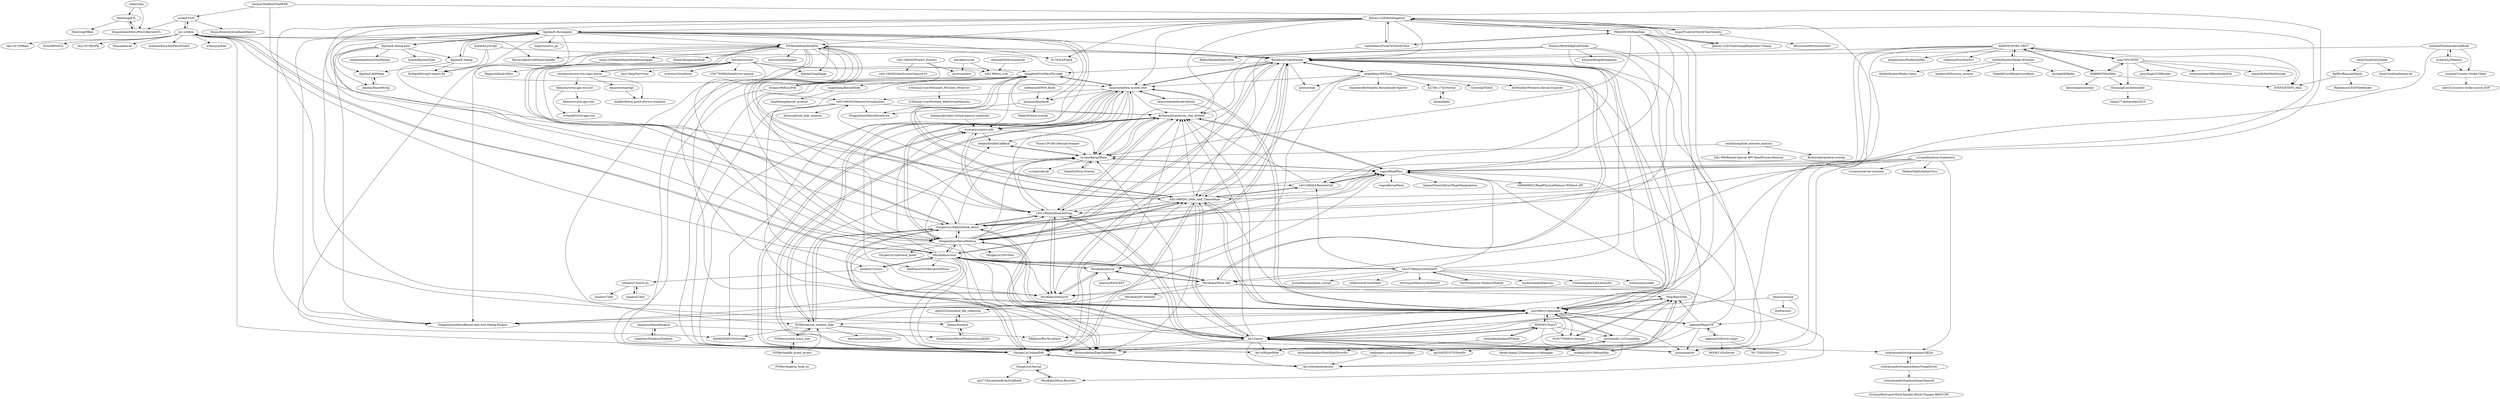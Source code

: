 digraph G {
"sidaxx/dxx" -> "MeeSong/KTL"
"sidaxx/dxx" -> "DragonQuestHero/Win32KernelSTL"
"MiroKaku/Nt-Modules" -> "gmh5225/ntoskrnl_file_collection"
"marakew/syser" -> "ilovecsad/Ark"
"marakew/syser" -> "IcEy-999/xx_tvm"
"chinatiny/InlineHookLib" -> "chinatiny/WindowsPlatform"
"chinatiny/InlineHookLib" -> "DragonQuestHero/WindowsSyscallsEx"
"Jemmy1228/HookSigntool" -> "PIKACHUIM/FakeSign"
"Jemmy1228/HookSigntool" -> "Jemmy1228/TimeStampResponder-CSharp"
"Jemmy1228/HookSigntool" -> "wanttobeno/FuckCertVerifyTime"
"Jemmy1228/HookSigntool" -> "hzqst/FuckCertVerifyTimeValidity"
"Jemmy1228/HookSigntool" -> "BeneficialCode/WinArk"
"Jemmy1228/HookSigntool" -> "DragonQuestHero/Kernel-Anit-Anit-Debug-Plugins" ["e"=1]
"Jemmy1228/HookSigntool" -> "jonomango/hv" ["e"=1]
"Jemmy1228/HookSigntool" -> "FiYHer/InfinityHookPro"
"Jemmy1228/HookSigntool" -> "lainswork/dwm-screen-shot"
"Jemmy1228/HookSigntool" -> "Oxygen1a1/InfinityHook_latest"
"Jemmy1228/HookSigntool" -> "fjqisba/E-Decompiler"
"Jemmy1228/HookSigntool" -> "Air14/HyperHide" ["e"=1]
"Jemmy1228/HookSigntool" -> "9176324/Shark" ["e"=1]
"Jemmy1228/HookSigntool" -> "Rythorndoran/enum_real_dirbase"
"Jemmy1228/HookSigntool" -> "DragonQuestHero/Medusa"
"wanttobeno/FuckCertVerifyTime" -> "PIKACHUIM/FakeSign"
"wanttobeno/FuckCertVerifyTime" -> "Jemmy1228/HookSigntool"
"wanttobeno/FuckCertVerifyTime" -> "Rafiot/HackedTeamCerts"
"SergiusTheBest/FindWDK" -> "avakar/vcrtl"
"SergiusTheBest/FindWDK" -> "MiroKaku/Musa.Veil"
"SergiusTheBest/FindWDK" -> "Jhinxs/ntoskrnl"
"fjqisba/E-debug-plus" -> "fjqisba/CodeMake"
"fjqisba/E-debug-plus" -> "fjqisba/E-Decompiler"
"fjqisba/E-debug-plus" -> "fjqisba/ShareMySig"
"fjqisba/E-debug-plus" -> "fjqisba/E-Debug"
"fjqisba/E-debug-plus" -> "sicaril/BaymaxTools" ["e"=1]
"fjqisba/E-debug-plus" -> "DragonQuestHero/Kernel-Anit-Anit-Debug-Plugins" ["e"=1]
"fjqisba/E-debug-plus" -> "stonedreamforest/NaiHeQiao" ["e"=1]
"fjqisba/CodeMake" -> "fjqisba/ShareMySig"
"fjqisba/ShareMySig" -> "fjqisba/CodeMake"
"Jemmy1228/TimeStampResponder-CSharp" -> "Jemmy1228/HookSigntool"
"hzqst/FuckCertVerifyTimeValidity" -> "Jemmy1228/HookSigntool"
"hzqst/FuckCertVerifyTimeValidity" -> "Microwave89/rtsectiontest"
"RafWu/RansomWatch" -> "ETEFS/ETEFS_Mini"
"RafWu/RansomWatch" -> "Randomize163/FSDefender"
"chinatiny/WindowsPlatform" -> "chinatiny/InlineHookLib"
"DragonQuestHero/Win32KernelSTL" -> "MeeSong/KTL"
"MiroKaku/ucxxrt" -> "BeneficialCode/WinArk"
"MiroKaku/ucxxrt" -> "MiroKaku/DetoursX"
"MiroKaku/ucxxrt" -> "MiroKaku/Musa.Veil"
"MiroKaku/ucxxrt" -> "ntoskrnl7/crtsys"
"MiroKaku/ucxxrt" -> "DragonQuestHero/Medusa"
"MiroKaku/ucxxrt" -> "BadPlayer555/KernelGDIDraw" ["e"=1]
"MiroKaku/ucxxrt" -> "bb107/MemoryModulePP"
"MiroKaku/ucxxrt" -> "Air14/airhv"
"MiroKaku/ucxxrt" -> "zxd1994/vt-debuuger"
"MiroKaku/ucxxrt" -> "jonomango/hv" ["e"=1]
"MiroKaku/ucxxrt" -> "jxy-s/stlkrn"
"MiroKaku/ucxxrt" -> "MiroKaku/libwsk"
"MiroKaku/ucxxrt" -> "zouxianyu/query-pdb"
"MiroKaku/ucxxrt" -> "Oxygen1a1/oxgenPdb"
"MiroKaku/ucxxrt" -> "DragonQuestHero/Kernel-Anit-Anit-Debug-Plugins" ["e"=1]
"bb107/MemoryModulePP" -> "MiroKaku/ucxxrt"
"bb107/MemoryModulePP" -> "strivexjun/MemoryModulePP" ["e"=1]
"bb107/MemoryModulePP" -> "YuriSizuku/win-MemoryModule"
"bb107/MemoryModulePP" -> "FiYHer/InfinityHookPro"
"bb107/MemoryModulePP" -> "BeneficialCode/WinArk"
"bb107/MemoryModulePP" -> "hasherezade/libpeconv" ["e"=1]
"bb107/MemoryModulePP" -> "Cracked5pider/LdrLibraryEx" ["e"=1]
"bb107/MemoryModulePP" -> "MiroKaku/Musa.Veil"
"bb107/MemoryModulePP" -> "rogxo/ReadPhys"
"bb107/MemoryModulePP" -> "1401199262/RemoteCall"
"bb107/MemoryModulePP" -> "tishion/mmLoader" ["e"=1]
"bb107/MemoryModulePP" -> "JustasMasiulis/inline_syscall" ["e"=1]
"bb107/MemoryModulePP" -> "rwfpl/rewolf-wow64ext" ["e"=1]
"avakar/vcrtl" -> "jxy-s/stlkrn"
"avakar/vcrtl" -> "0xcpu/ExecutiveCallbackObjects" ["e"=1]
"avakar/vcrtl" -> "DragonQuestHero/Win32KernelSTL"
"ShuxiangCao/Antinvader" -> "shines77/Antinvader2015"
"ntoskrnl7/ext" -> "ntoskrnl7/win32-ex"
"fjqisba/E-Decompiler" -> "fjqisba/E-debug-plus"
"fjqisba/E-Decompiler" -> "KuNgia09/vmp3-import-fix" ["e"=1]
"fjqisba/E-Decompiler" -> "fjqisba/E-Debug"
"fjqisba/E-Decompiler" -> "fjqisba/VmpHelper" ["e"=1]
"fjqisba/E-Decompiler" -> "lainswork/dwm-screen-shot"
"fjqisba/E-Decompiler" -> "DragonQuestHero/Kernel-Anit-Anit-Debug-Plugins" ["e"=1]
"fjqisba/E-Decompiler" -> "hzqst/unicorn_pe" ["e"=1]
"fjqisba/E-Decompiler" -> "FiYHer/InfinityHookPro"
"fjqisba/E-Decompiler" -> "zxd1994/vt-debuuger"
"fjqisba/E-Decompiler" -> "armasm/dwmhook"
"fjqisba/E-Decompiler" -> "BeneficialCode/WinArk"
"fjqisba/E-Decompiler" -> "Air14/HyperHide" ["e"=1]
"fjqisba/E-Decompiler" -> "zouxianyu/query-pdb"
"fjqisba/E-Decompiler" -> "DragonQuestHero/Medusa"
"fjqisba/E-Decompiler" -> "FiYHer/kernel_window_hide"
"Air14/airhv" -> "jonomango/hv" ["e"=1]
"Air14/airhv" -> "zxd1994/vt-debuuger"
"Air14/airhv" -> "qq1045551070/ShotHv"
"Air14/airhv" -> "IcEy-999/Drv_Hide_And_Camouflage"
"Air14/airhv" -> "1401199262/Hook-KdTrap"
"Air14/airhv" -> "Air14/SymbolicAccess"
"Air14/airhv" -> "Rythorndoran/enum_real_dirbase"
"Air14/airhv" -> "Air14/HyperHide" ["e"=1]
"Air14/airhv" -> "cutecatsandvirtualmachines/SKLib"
"Air14/airhv" -> "Rythorndoran/PageTableHook"
"Air14/airhv" -> "WWFWT/TinyVT"
"Air14/airhv" -> "Oxygen1a1/oxgenPdb"
"Air14/airhv" -> "xyddnljydd/vt-ReloadDbg"
"Air14/airhv" -> "cs1ime/KernelDwm"
"Air14/airhv" -> "Oxygen1a1/InfinityHook_latest"
"MiroKaku/DetoursX" -> "MiroKaku/libwsk"
"MiroKaku/DetoursX" -> "1401199262/Hook-KdTrap"
"jxy-s/stlkrn" -> "avakar/vcrtl"
"jxy-s/stlkrn" -> "MiroKaku/ucxxrt"
"jxy-s/stlkrn" -> "ntoskrnl7/crtsys"
"jxy-s/stlkrn" -> "can1357/NtRays" ["e"=1]
"jxy-s/stlkrn" -> "1401199262/RemoteCall"
"jxy-s/stlkrn" -> "Oxygen1a1/oxgenPdb"
"jxy-s/stlkrn" -> "DymOK93/KTL"
"jxy-s/stlkrn" -> "FiYHer/InfinityHookPro"
"jxy-s/stlkrn" -> "Barracudach/CallStack-Spoofer" ["e"=1]
"jxy-s/stlkrn" -> "can1357/ByePg" ["e"=1]
"jxy-s/stlkrn" -> "donnaskiez/ac" ["e"=1]
"jxy-s/stlkrn" -> "armasm/EasyAntiPatchGuard" ["e"=1]
"jxy-s/stlkrn" -> "wbenny/pdbex" ["e"=1]
"dmarov/chamd" -> "btbd/access" ["e"=1]
"dmarov/chamd" -> "oakboat/HyperCE"
"dmarov/chamd" -> "zxd1994/vt-debuuger"
"BeneficialCode/WinArk" -> "DragonQuestHero/Medusa"
"BeneficialCode/WinArk" -> "MiroKaku/ucxxrt"
"BeneficialCode/WinArk" -> "IcEy-999/Drv_Hide_And_Camouflage"
"BeneficialCode/WinArk" -> "lainswork/dwm-screen-shot"
"BeneficialCode/WinArk" -> "Oxygen1a1/oxgenPdb"
"BeneficialCode/WinArk" -> "DragonQuestHero/Kernel-Anit-Anit-Debug-Plugins" ["e"=1]
"BeneficialCode/WinArk" -> "1401199262/Hook-KdTrap"
"BeneficialCode/WinArk" -> "zxd1994/vt-debuuger"
"BeneficialCode/WinArk" -> "jonomango/hv" ["e"=1]
"BeneficialCode/WinArk" -> "Rythorndoran/enum_real_dirbase"
"BeneficialCode/WinArk" -> "FiYHer/InfinityHookPro"
"BeneficialCode/WinArk" -> "MiroKaku/Musa.Veil"
"BeneficialCode/WinArk" -> "AngleHony/WKTools"
"BeneficialCode/WinArk" -> "antiwar3/py" ["e"=1]
"BeneficialCode/WinArk" -> "liangfei44/VmWareThrough"
"xiao70/X70FSD" -> "HARM4Y/FOKS-TROT"
"xiao70/X70FSD" -> "ShuxiangCao/Antinvader"
"xiao70/X70FSD" -> "HARM4Y/Minifilter"
"xiao70/X70FSD" -> "pwnslinger/USBlocker"
"xiao70/X70FSD" -> "wrenchonline/SfilterdoubleFcb"
"xiao70/X70FSD" -> "ETEFS/ETEFS_Mini"
"xiao70/X70FSD" -> "comor86/MyMiniEncrypt"
"WWFWT/TinyVT" -> "3526779568/vt-debuger"
"WWFWT/TinyVT" -> "zxd1994/vt-debuuger"
"WWFWT/TinyVT" -> "zhuhuibeishadiao/PFHook"
"WWFWT/TinyVT" -> "Air14/airhv"
"WWFWT/TinyVT" -> "xyddnljydd/vt-ReloadDbg"
"WWFWT/TinyVT" -> "zxcvbnmkl112/UnrealDbg"
"huoji120/MakeInfinityHookGreatAgain" -> "fIappy/infhook19041" ["e"=1]
"armasm/dwmhook" -> "HadesW/dwm-overlay"
"armasm/dwmhook" -> "DragonQuestHero/DwmDraw"
"ntoskrnl7/win32-ex" -> "ntoskrnl7/ext"
"ntoskrnl7/win32-ex" -> "ntoskrnl7/ldk"
"fjqisba/E-Debug" -> "fjqisba/E-Decompiler"
"fjqisba/E-Debug" -> "fjqisba/CodeMake"
"fjqisba/E-Debug" -> "KuNgia09/vmp3-import-fix" ["e"=1]
"HARM4Y/Minifilter" -> "HARM4Y/FOKS-TROT"
"HARM4Y/Minifilter" -> "ETEFS/ETEFS_Mini"
"HARM4Y/Minifilter" -> "kernweak/minicrypt"
"HARM4Y/Minifilter" -> "ShuxiangCao/Antinvader"
"HARM4Y/Minifilter" -> "xiao70/X70FSD"
"alinml/ke64" -> "k273811702/NoOne"
"Jhinxs/ntoskrnl" -> "gmh5225/ntoskrnl_file_collection"
"Jhinxs/ntoskrnl" -> "DragonQuestHero/WindowsSyscallsEx"
"tenclass/mvisor" -> "tenclass/mvisor-win-vgpu-driver"
"tenclass/mvisor" -> "DragonQuestHero/Medusa"
"tenclass/mvisor" -> "liangfei44/VmWareThrough"
"tenclass/mvisor" -> "fjqisba/VmpHelper" ["e"=1]
"tenclass/mvisor" -> "eversinc33/unKover"
"tenclass/mvisor" -> "IcEy-999/xx_tvm"
"tenclass/mvisor" -> "MiroKaku/ucxxrt"
"tenclass/mvisor" -> "Oxygen1a1/InfinityHook_latest"
"tenclass/mvisor" -> "2367765883/hidedriver-normal"
"tenclass/mvisor" -> "Zero-Tang/NoirVisor" ["e"=1]
"lainswork/shellcode-factory" -> "lainswork/dwm-screen-shot"
"lainswork/shellcode-factory" -> "MiroKaku/DetoursX"
"zxd1994/vt-debuuger" -> "Air14/airhv"
"zxd1994/vt-debuuger" -> "76op/BaiyeDbg"
"zxd1994/vt-debuuger" -> "jonomango/hv" ["e"=1]
"zxd1994/vt-debuuger" -> "WWFWT/TinyVT"
"zxd1994/vt-debuuger" -> "DragonQuestHero/Kernel-Anit-Anit-Debug-Plugins" ["e"=1]
"zxd1994/vt-debuuger" -> "oakboat/HyperCE"
"zxd1994/vt-debuuger" -> "3526779568/vt-debuger"
"zxd1994/vt-debuuger" -> "DragonQuestHero/Medusa"
"zxd1994/vt-debuuger" -> "IcEy-999/Drv_Hide_And_Camouflage"
"zxd1994/vt-debuuger" -> "Air14/HyperHide" ["e"=1]
"zxd1994/vt-debuuger" -> "BeneficialCode/WinArk"
"zxd1994/vt-debuuger" -> "Rythorndoran/enum_real_dirbase"
"zxd1994/vt-debuuger" -> "lainswork/dwm-screen-shot"
"zxd1994/vt-debuuger" -> "zxcvbnmkl112/UnrealDbg"
"zxd1994/vt-debuuger" -> "FiYHer/kernel_window_hide"
"AngleHony/WKTools" -> "antiwar3/py" ["e"=1]
"AngleHony/WKTools" -> "ClownQq/YDArk" ["e"=1]
"AngleHony/WKTools" -> "BeneficialCode/WinArk"
"AngleHony/WKTools" -> "k273811702/NoOne"
"AngleHony/WKTools" -> "zxd1994/vt-debuuger"
"AngleHony/WKTools" -> "AxtMueller/Windows-Kernel-Explorer" ["e"=1]
"AngleHony/WKTools" -> "MiroKaku/libwsk"
"AngleHony/WKTools" -> "rogxo/ReadPhys"
"AngleHony/WKTools" -> "Air14/airhv"
"AngleHony/WKTools" -> "lainswork/dwm-screen-shot"
"AngleHony/WKTools" -> "IcEy-999/Drv_Hide_And_Camouflage"
"AngleHony/WKTools" -> "charliewolfe/Stealthy-Kernelmode-Injector" ["e"=1]
"FiYHer/system_trace_tool" -> "FiYHer/handle_grant_access"
"FiYHer/system_trace_tool" -> "FiYHer/kernel_window_hide"
"qq1045551070/ShotHv" -> "Air14/airhv"
"smallzhong/hide_execute_memory" -> "cs1ime/KernelDwm"
"smallzhong/hide_execute_memory" -> "IcEy-999/Kernel-Special-APC-ReadProcessMemory"
"smallzhong/hide_execute_memory" -> "Rythorndoran/dwm-overlay"
"lainswork/dwm-screen-shot" -> "cs1ime/KernelDwm"
"lainswork/dwm-screen-shot" -> "lainswork/shellcode-factory"
"lainswork/dwm-screen-shot" -> "Rythorndoran/enum_real_dirbase"
"lainswork/dwm-screen-shot" -> "FiYHer/kernel_window_hide"
"lainswork/dwm-screen-shot" -> "KANKOSHEV/NoScreen" ["e"=1]
"lainswork/dwm-screen-shot" -> "wbaby/DoubleCallBack"
"lainswork/dwm-screen-shot" -> "DragonQuestHero/Medusa"
"lainswork/dwm-screen-shot" -> "1401199262/Hook-KdTrap"
"lainswork/dwm-screen-shot" -> "BeneficialCode/WinArk"
"lainswork/dwm-screen-shot" -> "1401199262/MemoryVirtualization"
"lainswork/dwm-screen-shot" -> "zouxianyu/query-pdb"
"lainswork/dwm-screen-shot" -> "zxd1994/vt-debuuger"
"lainswork/dwm-screen-shot" -> "liangfei44/VmWareThrough"
"lainswork/dwm-screen-shot" -> "BadPlayer555/KernelGDIDraw" ["e"=1]
"lainswork/dwm-screen-shot" -> "armasm/dwmhook"
"FiYHer/kernel_window_hide" -> "lainswork/dwm-screen-shot"
"FiYHer/kernel_window_hide" -> "KANKOSHEV/NoScreen" ["e"=1]
"FiYHer/kernel_window_hide" -> "EBalloon/Rw-No-Attach" ["e"=1]
"FiYHer/kernel_window_hide" -> "Astronaut00/DoubleDataPointer" ["e"=1]
"FiYHer/kernel_window_hide" -> "rogxo/ReadPhys"
"FiYHer/kernel_window_hide" -> "cs1ime/KernelDwm"
"FiYHer/kernel_window_hide" -> "FiYHer/system_trace_tool"
"FiYHer/kernel_window_hide" -> "Oxygen1a1/oxgenPdb"
"FiYHer/kernel_window_hide" -> "Oxygen1a1/InfinityHook_latest"
"k273811702/NoOne" -> "alinml/ke64"
"YuriSizuku/win-MemoryModule" -> "bb107/MemoryModulePP"
"MiroKaku/Musa.Veil" -> "MiroKaku/ucxxrt"
"MiroKaku/Musa.Veil" -> "BeneficialCode/WinArk"
"MiroKaku/Musa.Veil" -> "MiroKaku/libwsk"
"MiroKaku/Musa.Veil" -> "MiroKaku/DetoursX"
"MiroKaku/Musa.Veil" -> "MiroKaku/Musa.Runtime"
"MiroKaku/Musa.Veil" -> "MiroKaku/Nt-Modules"
"MiroKaku/Musa.Veil" -> "76op/BaiyeDbg"
"wbaby/DoubleCallBack" -> "cs1ime/KernelDwm"
"1401199262/Protect_Process" -> "1401199262/AntiScreenCapture-r0"
"1401199262/Protect_Process" -> "ilovecsad/Ark"
"1401199262/Protect_Process" -> "1401199262/MemoryVirtualization"
"1401199262/MemoryVirtualization" -> "ilovecsad/veh_hide_memory"
"1401199262/MemoryVirtualization" -> "Rythorndoran/enum_real_dirbase"
"1401199262/MemoryVirtualization" -> "DragonQuestHero/DwmDraw"
"1401199262/MemoryVirtualization" -> "Rythorndoran/PageTableHook"
"1401199262/MemoryVirtualization" -> "MiroKaku/DetoursX"
"FiYHer/InfinityHookPro" -> "Oxygen1a1/InfinityHook_latest"
"FiYHer/InfinityHookPro" -> "IcEy-999/Drv_Hide_And_Camouflage"
"FiYHer/InfinityHookPro" -> "9176324/Shark" ["e"=1]
"FiYHer/InfinityHookPro" -> "1401199262/Hook-KdTrap"
"FiYHer/InfinityHookPro" -> "Air14/airhv"
"FiYHer/InfinityHookPro" -> "BeneficialCode/WinArk"
"FiYHer/InfinityHookPro" -> "zxd1994/vt-debuuger"
"FiYHer/InfinityHookPro" -> "armvirus/SinMapper" ["e"=1]
"FiYHer/InfinityHookPro" -> "huoji120/MakeInfinityHookGreatAgain"
"FiYHer/InfinityHookPro" -> "iPower/KasperskyHook" ["e"=1]
"FiYHer/InfinityHookPro" -> "KANKOSHEV/NoScreen" ["e"=1]
"FiYHer/InfinityHookPro" -> "MiroKaku/DetoursX"
"FiYHer/InfinityHookPro" -> "Air14/HyperHide" ["e"=1]
"FiYHer/InfinityHookPro" -> "DragonQuestHero/Kernel-Anit-Anit-Debug-Plugins" ["e"=1]
"FiYHer/InfinityHookPro" -> "Barracudach/CallStack-Spoofer" ["e"=1]
"theSecHunter/Hades-Windows" -> "theSecHunter/Hades-Linux"
"theSecHunter/Hades-Windows" -> "basketwill/Sysmon_reverse"
"theSecHunter/Hades-Windows" -> "TimelifeCzy/kHypervisorBasic"
"theSecHunter/Hades-Windows" -> "HARM4Y/FOKS-TROT"
"theSecHunter/Hades-Windows" -> "chriskaliX/Hades" ["e"=1]
"HARM4Y/FOKS-TROT" -> "HARM4Y/Minifilter"
"HARM4Y/FOKS-TROT" -> "xiao70/X70FSD"
"HARM4Y/FOKS-TROT" -> "BeneficialCode/WinArk"
"HARM4Y/FOKS-TROT" -> "DragonQuestHero/Medusa"
"HARM4Y/FOKS-TROT" -> "ETEFS/ETEFS_Mini"
"HARM4Y/FOKS-TROT" -> "theSecHunter/Hades-Windows"
"HARM4Y/FOKS-TROT" -> "minglinchen/WinKernelDev"
"HARM4Y/FOKS-TROT" -> "MiroKaku/DetoursX"
"HARM4Y/FOKS-TROT" -> "IcEy-999/Drv_Hide_And_Camouflage"
"HARM4Y/FOKS-TROT" -> "zodiacon/ProcMonXv2" ["e"=1]
"SitinCloud/Owlyshield" -> "SitinCloud/malwares-ml"
"SitinCloud/Owlyshield" -> "RafWu/RansomWatch"
"FiYHer/handle_grant_access" -> "FiYHer/system_trace_tool"
"FiYHer/handle_grant_access" -> "FiYHer/dxgkrnl_hook_ex" ["e"=1]
"FiYHer/handle_grant_access" -> "FiYHer/kernel_window_hide"
"lyshark/LyScript" -> "BeneficialCode/WinArk"
"lyshark/LyScript" -> "DragonQuestHero/Medusa"
"lyshark/LyScript" -> "KuNgia09/vmp3-import-fix" ["e"=1]
"cbwang505/llvmanalyzer" -> "IcEy-999/xx_tvm"
"ntoskrnl7/crtsys" -> "ntoskrnl7/win32-ex"
"ntoskrnl7/crtsys" -> "MiroKaku/ucxxrt"
"ntoskrnl7/crtsys" -> "MiroKaku/DetoursX"
"MiroKaku/libwsk" -> "MiroKaku/DetoursX"
"MiroKaku/libwsk" -> "wbenny/KSOCKET" ["e"=1]
"MiroKaku/libwsk" -> "Oxygen1a1/oxgenPdb"
"MiroKaku/libwsk" -> "IcEy-999/Drv_Hide_And_Camouflage"
"MiroKaku/libwsk" -> "MiroKaku/Musa.Veil"
"MiroKaku/libwsk" -> "MiroKaku/ucxxrt"
"gmh5225/ntoskrnl_file_collection" -> "Jhinxs/ntoskrnl"
"DragonQuestHero/WindowsSyscallsEx" -> "Jhinxs/ntoskrnl"
"3526779568/vt-debuger" -> "76op/BaiyeDbg"
"1401199262/Hook-KdTrap" -> "Rythorndoran/enum_real_dirbase"
"1401199262/Hook-KdTrap" -> "zouxianyu/query-pdb"
"1401199262/Hook-KdTrap" -> "cs1ime/KernelDwm"
"1401199262/Hook-KdTrap" -> "Air14/airhv"
"1401199262/Hook-KdTrap" -> "jonomango/hv" ["e"=1]
"1401199262/Hook-KdTrap" -> "MiroKaku/DetoursX"
"1401199262/Hook-KdTrap" -> "Oxygen1a1/InfinityHook_latest"
"1401199262/Hook-KdTrap" -> "rogxo/ReadPhys"
"1401199262/Hook-KdTrap" -> "Rythorndoran/PageTableHook"
"A-Normal-User/Pretend_HideVirtualMemory" -> "DragonQuestHero/DwmDraw"
"dulong-lab/video-virtual-memory-materials" -> "zouxianyu/query-pdb"
"lyshark/Counter-Strike-Cheat" -> "sheri31/counter-strike-source_ESP"
"seiftnesse/DWM_Hook" -> "armasm/dwmhook"
"xyddnljydd/vt-ReloadDbg" -> "76op/BaiyeDbg"
"xyddnljydd/vt-ReloadDbg" -> "Air14/SymbolicAccess"
"lyshark/WindowsKernelBook" -> "lyshark/LyMemory"
"lyshark/WindowsKernelBook" -> "lyshark/Counter-Strike-Cheat"
"lyshark/WindowsKernelBook" -> "BeneficialCode/WinArk"
"lyshark/WindowsKernelBook" -> "rogxo/ReadPhys"
"lyshark/LyMemory" -> "lyshark/Counter-Strike-Cheat"
"lyshark/LyMemory" -> "lyshark/WindowsKernelBook"
"Kwansy98/EasyPdb" -> "Rythorndoran/PageTableHook"
"Kwansy98/EasyPdb" -> "liangfei44/VmWareThrough"
"A-Normal-User/NtSocket_NtClient_NtServer" -> "A-Normal-User/Pretend_HideVirtualMemory"
"Rythorndoran/PageTableHook" -> "Rythorndoran/enum_real_dirbase"
"zouxianyu/query-pdb" -> "Rythorndoran/enum_real_dirbase"
"zouxianyu/query-pdb" -> "1401199262/Hook-KdTrap"
"zouxianyu/query-pdb" -> "Oxygen1a1/oxgenPdb"
"zouxianyu/query-pdb" -> "wbaby/DoubleCallBack"
"zouxianyu/query-pdb" -> "cs1ime/KernelDwm"
"smallzhong/KernelHook" -> "smallzhong/kernel_monitor"
"tenclass/mvisor-win-vgpu-driver" -> "tenclass/mvisor"
"tenclass/mvisor-win-vgpu-driver" -> "max8rr8/kvm-guest-drivers-windows"
"tenclass/mvisor-win-vgpu-driver" -> "Keenuts/virtio-gpu-win-icd"
"tenclass/mvisor-win-vgpu-driver" -> "dmaivel/sharedgl"
"Oxygen1a1/callstack_spoof" -> "Rythorndoran/PageTableHook"
"yanfengwu-syser/syserdebugger" -> "Air14/SymbolicAccess"
"Kwansy98/x64dbgCallFinder" -> "Kwansy98/ApiBreakpoint" ["e"=1]
"Kwansy98/x64dbgCallFinder" -> "Air14/airhv"
"Kwansy98/x64dbgCallFinder" -> "zxd1994/vt-debuuger"
"Kwansy98/x64dbgCallFinder" -> "1401199262/RemoteCall"
"Kwansy98/x64dbgCallFinder" -> "cs1ime/KernelDwm"
"Kwansy98/x64dbgCallFinder" -> "BeneficialCode/WinArk"
"Kwansy98/x64dbgCallFinder" -> "IcEy-999/Drv_Hide_And_Camouflage"
"1401199262/RemoteCall" -> "Rythorndoran/enum_real_dirbase"
"1401199262/RemoteCall" -> "IcEy-999/Drv_Hide_And_Camouflage"
"1401199262/RemoteCall" -> "rogxo/ReadPhys"
"Rythorndoran/enum_real_dirbase" -> "cs1ime/KernelDwm"
"Rythorndoran/enum_real_dirbase" -> "1401199262/Hook-KdTrap"
"Rythorndoran/enum_real_dirbase" -> "Rythorndoran/PageTableHook"
"Rythorndoran/enum_real_dirbase" -> "zouxianyu/query-pdb"
"Rythorndoran/enum_real_dirbase" -> "rogxo/ReadPhys"
"DragonQuestHero/Medusa" -> "BeneficialCode/WinArk"
"DragonQuestHero/Medusa" -> "Rythorndoran/enum_real_dirbase"
"DragonQuestHero/Medusa" -> "Oxygen1a1/DrvMon"
"DragonQuestHero/Medusa" -> "cs1ime/KernelDwm"
"DragonQuestHero/Medusa" -> "IcEy-999/Drv_Hide_And_Camouflage"
"DragonQuestHero/Medusa" -> "lainswork/dwm-screen-shot"
"DragonQuestHero/Medusa" -> "rogxo/ReadPhys"
"DragonQuestHero/Medusa" -> "Rythorndoran/PageTableHook"
"DragonQuestHero/Medusa" -> "Oxygen1a1/callstack_spoof"
"DragonQuestHero/Medusa" -> "zxd1994/vt-debuuger"
"DragonQuestHero/Medusa" -> "Oxygen1a1/oxgenPdb"
"DragonQuestHero/Medusa" -> "1401199262/Hook-KdTrap"
"DragonQuestHero/Medusa" -> "wbaby/DoubleCallBack"
"DragonQuestHero/Medusa" -> "MiroKaku/ucxxrt"
"DragonQuestHero/Medusa" -> "Oxygen1a1/InfinityHook_latest"
"liangfei44/VmWareThrough" -> "Rythorndoran/enum_real_dirbase"
"liangfei44/VmWareThrough" -> "Kwansy98/EasyPdb"
"liangfei44/VmWareThrough" -> "IcEy-999/Drv_Hide_And_Camouflage"
"liangfei44/VmWareThrough" -> "rogxo/ReadPhys"
"liangfei44/VmWareThrough" -> "Oxygen1a1/oxgenPdb"
"liangfei44/VmWareThrough" -> "smallzhong/KernelHook"
"liangfei44/VmWareThrough" -> "lainswork/dwm-screen-shot"
"liangfei44/VmWareThrough" -> "1401199262/Hook-KdTrap"
"liangfei44/VmWareThrough" -> "DragonQuestHero/Medusa"
"76op/BaiyeDbg" -> "3526779568/vt-debuger"
"76op/BaiyeDbg" -> "xyddnljydd/vt-ReloadDbg"
"76op/BaiyeDbg" -> "zxd1994/vt-debuuger"
"IcEy-999/Drv_Hide_And_Camouflage" -> "Oxygen1a1/oxgenPdb"
"IcEy-999/Drv_Hide_And_Camouflage" -> "1401199262/RemoteCall"
"IcEy-999/Drv_Hide_And_Camouflage" -> "Rythorndoran/enum_real_dirbase"
"IcEy-999/Drv_Hide_And_Camouflage" -> "DragonQuestHero/Medusa"
"IcEy-999/Drv_Hide_And_Camouflage" -> "Air14/airhv"
"IcEy-999/Drv_Hide_And_Camouflage" -> "FiYHer/InfinityHookPro"
"IcEy-999/Drv_Hide_And_Camouflage" -> "liangfei44/VmWareThrough"
"IcEy-999/Drv_Hide_And_Camouflage" -> "qq1045551070/ShotHv"
"IcEy-999/Drv_Hide_And_Camouflage" -> "BeneficialCode/WinArk"
"IcEy-999/Drv_Hide_And_Camouflage" -> "Rythorndoran/PageTableHook"
"IcEy-999/Drv_Hide_And_Camouflage" -> "1401199262/MemoryVirtualization"
"IcEy-999/Drv_Hide_And_Camouflage" -> "zxd1994/vt-debuuger"
"IcEy-999/Drv_Hide_And_Camouflage" -> "rogxo/ReadPhys"
"IcEy-999/Drv_Hide_And_Camouflage" -> "1401199262/Hook-KdTrap"
"IcEy-999/Drv_Hide_And_Camouflage" -> "Oxygen1a1/InfinityHook_latest"
"dmaivel/sharedgl" -> "max8rr8/kvm-guest-drivers-windows"
"PIKACHUIM/FakeSign" -> "Jemmy1228/HookSigntool"
"PIKACHUIM/FakeSign" -> "wanttobeno/FuckCertVerifyTime"
"PIKACHUIM/FakeSign" -> "Oxygen1a1/InfinityHook_latest"
"PIKACHUIM/FakeSign" -> "Jemmy1228/TimeStampResponder-CSharp"
"PIKACHUIM/FakeSign" -> "cs1ime/KernelDwm"
"PIKACHUIM/FakeSign" -> "zxd1994/vt-debuuger"
"PIKACHUIM/FakeSign" -> "rogxo/ReadPhys"
"PIKACHUIM/FakeSign" -> "Air14/airhv"
"Air14/SymbolicAccess" -> "Oxygen1a1/oxgenPdb"
"Oxygen1a1/kcrypt" -> "Oxygen1a1/oxgenPdb"
"Oxygen1a1/kcrypt" -> "MiroKaku/Musa.Runtime"
"Oxygen1a1/kcrypt" -> "gn277/ExceptionByInstCallback"
"Oxygen1a1/oxgenPdb" -> "Air14/SymbolicAccess"
"Oxygen1a1/oxgenPdb" -> "Oxygen1a1/kcrypt"
"Oxygen1a1/oxgenPdb" -> "Rythorndoran/enum_real_dirbase"
"Oxygen1a1/oxgenPdb" -> "IcEy-999/Drv_Hide_And_Camouflage"
"Oxygen1a1/oxgenPdb" -> "zouxianyu/query-pdb"
"Oxygen1a1/oxgenPdb" -> "Oxygen1a1/InfinityHook_latest"
"cutecatsandvirtualmachines/Sputnik" -> "Strilasn/BioGuard-Hwid-Spoofer-Hwid-Changer-BIOS-CPU"
"cs1ime/blacksun-framework" -> "cs1ime/ceserver-rawmem" ["e"=1]
"cs1ime/blacksun-framework" -> "MellowNight/AetherVisor" ["e"=1]
"cs1ime/blacksun-framework" -> "1401199262/Hook-KdTrap"
"cs1ime/blacksun-framework" -> "1401199262/RemoteCall"
"cs1ime/blacksun-framework" -> "jonomango/hv" ["e"=1]
"cs1ime/blacksun-framework" -> "rogxo/ReadPhys"
"cs1ime/blacksun-framework" -> "cutecatsandvirtualmachines/SKLib"
"cs1ime/KernelDwm" -> "wbaby/DoubleCallBack"
"cs1ime/KernelDwm" -> "Rythorndoran/enum_real_dirbase"
"cs1ime/KernelDwm" -> "rogxo/ReadPhys"
"cs1ime/KernelDwm" -> "lainswork/dwm-screen-shot"
"cs1ime/KernelDwm" -> "cs1ime/sehcall"
"cs1ime/KernelDwm" -> "Yukin02/Dwm-Overlay"
"rogxo/ReadPhys" -> "cs1ime/KernelDwm"
"rogxo/ReadPhys" -> "Rythorndoran/enum_real_dirbase"
"rogxo/ReadPhys" -> "EBalloon/Rw-No-Attach" ["e"=1]
"rogxo/ReadPhys" -> "3499409631/ReadPhysicalMemory-Without-API"
"rogxo/ReadPhys" -> "rogxo/KernelHack"
"rogxo/ReadPhys" -> "SamuelTulach/DirectPageManipulation" ["e"=1]
"rogxo/ReadPhys" -> "1401199262/RemoteCall"
"oakboat/GsDriver-ring3" -> "781732825/GsDriver"
"oakboat/GsDriver-ring3" -> "oakboat/HyperCE"
"oakboat/GsDriver-ring3" -> "HOOK11/GsDriver" ["e"=1]
"Nuxar1/PUBG-Decrypt-Dumper" -> "cs1ime/KernelDwm"
"Oxygen1a1/InfinityHook_latest" -> "cs1ime/KernelDwm"
"Oxygen1a1/InfinityHook_latest" -> "Oxygen1a1/oxgenPdb"
"Oxygen1a1/InfinityHook_latest" -> "FiYHer/InfinityHookPro"
"Oxygen1a1/InfinityHook_latest" -> "rogxo/ReadPhys"
"Oxygen1a1/InfinityHook_latest" -> "1401199262/Hook-KdTrap"
"Oxygen1a1/InfinityHook_latest" -> "Rythorndoran/PageTableHook"
"Oxygen1a1/InfinityHook_latest" -> "FiYHer/kernel_window_hide"
"Oxygen1a1/InfinityHook_latest" -> "Air14/airhv"
"Oxygen1a1/InfinityHook_latest" -> "IcEy-999/Drv_Hide_And_Camouflage"
"Oxygen1a1/InfinityHook_latest" -> "DragonQuestHero/Medusa"
"zhuhuibeishadiao/PFHook" -> "WWFWT/TinyVT"
"zhuhuibeishadiao/PFHook" -> "zhuhuibeishadiao/NewHideDriverEx" ["e"=1]
"oakboat/HyperCE" -> "oakboat/GsDriver-ring3"
"oakboat/HyperCE" -> "76op/BaiyeDbg"
"oakboat/HyperCE" -> "zxd1994/vt-debuuger"
"oakboat/HyperCE" -> "Rythorndoran/PageTableHook"
"oakboat/HyperCE" -> "jonomango/hv" ["e"=1]
"oakboat/HyperCE" -> "rogxo/ReadPhys"
"Yukin02/Dwm-Overlay" -> "cs1ime/KernelDwm"
"derek-zhang123/awesome-vt-debugger" -> "zxcvbnmkl112/UnrealDbg"
"MiroKaku/Musa.Runtime" -> "Oxygen1a1/kcrypt"
"cutecatsandvirtualmachines/SKLib" -> "cutecatsandvirtualmachines/CheatDriver"
"cutecatsandvirtualmachines/CheatDriver" -> "cutecatsandvirtualmachines/SKLib"
"cutecatsandvirtualmachines/CheatDriver" -> "cutecatsandvirtualmachines/Sputnik"
"Keenuts/virtio-gpu-win-icd" -> "Keenuts/virtio-gpu-win"
"Keenuts/virtio-gpu-win-icd" -> "vrozenfe/virtio-gpu-win"
"zxcvbnmkl112/UnrealDbg" -> "derek-zhang123/awesome-vt-debugger"
"zxcvbnmkl112/UnrealDbg" -> "Air14/SymbolicAccess"
"zxcvbnmkl112/UnrealDbg" -> "zxd1994/vt-debuuger"
"zxcvbnmkl112/UnrealDbg" -> "76op/BaiyeDbg"
"MeeSong/KTL" -> "DragonQuestHero/Win32KernelSTL"
"MeeSong/KTL" -> "MeeSong/MBox"
"Keenuts/virtio-gpu-win" -> "vrozenfe/virtio-gpu-win"
"sidaxx/dxx" ["l"="-41.984,-34.904"]
"MeeSong/KTL" ["l"="-41.998,-34.921"]
"DragonQuestHero/Win32KernelSTL" ["l"="-41.968,-34.933"]
"MiroKaku/Nt-Modules" ["l"="-41.844,-34.951"]
"gmh5225/ntoskrnl_file_collection" ["l"="-41.862,-34.915"]
"marakew/syser" ["l"="-42.007,-35.172"]
"ilovecsad/Ark" ["l"="-41.976,-35.187"]
"IcEy-999/xx_tvm" ["l"="-41.987,-35.135"]
"chinatiny/InlineHookLib" ["l"="-41.895,-34.837"]
"chinatiny/WindowsPlatform" ["l"="-41.899,-34.816"]
"DragonQuestHero/WindowsSyscallsEx" ["l"="-41.886,-34.872"]
"Jemmy1228/HookSigntool" ["l"="-41.757,-35.111"]
"PIKACHUIM/FakeSign" ["l"="-41.739,-35.101"]
"Jemmy1228/TimeStampResponder-CSharp" ["l"="-41.729,-35.125"]
"wanttobeno/FuckCertVerifyTime" ["l"="-41.708,-35.116"]
"hzqst/FuckCertVerifyTimeValidity" ["l"="-41.685,-35.106"]
"BeneficialCode/WinArk" ["l"="-41.805,-35.073"]
"DragonQuestHero/Kernel-Anit-Anit-Debug-Plugins" ["l"="-42.771,-35.298"]
"jonomango/hv" ["l"="-42.951,-35.368"]
"FiYHer/InfinityHookPro" ["l"="-41.831,-35.071"]
"lainswork/dwm-screen-shot" ["l"="-41.81,-35.109"]
"Oxygen1a1/InfinityHook_latest" ["l"="-41.801,-35.089"]
"fjqisba/E-Decompiler" ["l"="-41.835,-35.122"]
"Air14/HyperHide" ["l"="-42.811,-35.298"]
"9176324/Shark" ["l"="-42.867,-35.279"]
"Rythorndoran/enum_real_dirbase" ["l"="-41.794,-35.097"]
"DragonQuestHero/Medusa" ["l"="-41.817,-35.094"]
"Rafiot/HackedTeamCerts" ["l"="-41.654,-35.122"]
"SergiusTheBest/FindWDK" ["l"="-41.881,-34.951"]
"avakar/vcrtl" ["l"="-41.912,-34.974"]
"MiroKaku/Musa.Veil" ["l"="-41.83,-35.019"]
"Jhinxs/ntoskrnl" ["l"="-41.879,-34.902"]
"fjqisba/E-debug-plus" ["l"="-41.875,-35.154"]
"fjqisba/CodeMake" ["l"="-41.9,-35.154"]
"fjqisba/ShareMySig" ["l"="-41.899,-35.168"]
"fjqisba/E-Debug" ["l"="-41.876,-35.138"]
"sicaril/BaymaxTools" ["l"="-42.587,-35.205"]
"stonedreamforest/NaiHeQiao" ["l"="-42.68,-35.316"]
"Microwave89/rtsectiontest" ["l"="-41.631,-35.099"]
"RafWu/RansomWatch" ["l"="-41.624,-35.248"]
"ETEFS/ETEFS_Mini" ["l"="-41.675,-35.201"]
"Randomize163/FSDefender" ["l"="-41.597,-35.253"]
"MiroKaku/ucxxrt" ["l"="-41.847,-35.053"]
"MiroKaku/DetoursX" ["l"="-41.842,-35.081"]
"ntoskrnl7/crtsys" ["l"="-41.889,-35.044"]
"BadPlayer555/KernelGDIDraw" ["l"="-42.954,-35.426"]
"bb107/MemoryModulePP" ["l"="-41.844,-35.032"]
"Air14/airhv" ["l"="-41.78,-35.056"]
"zxd1994/vt-debuuger" ["l"="-41.77,-35.07"]
"jxy-s/stlkrn" ["l"="-41.873,-35.022"]
"MiroKaku/libwsk" ["l"="-41.822,-35.041"]
"zouxianyu/query-pdb" ["l"="-41.832,-35.099"]
"Oxygen1a1/oxgenPdb" ["l"="-41.81,-35.057"]
"strivexjun/MemoryModulePP" ["l"="-42.72,-35.343"]
"YuriSizuku/win-MemoryModule" ["l"="-41.865,-34.996"]
"hasherezade/libpeconv" ["l"="-42.782,-35.186"]
"Cracked5pider/LdrLibraryEx" ["l"="-47.486,-32.453"]
"rogxo/ReadPhys" ["l"="-41.773,-35.085"]
"1401199262/RemoteCall" ["l"="-41.797,-35.048"]
"tishion/mmLoader" ["l"="-42.792,-35.294"]
"JustasMasiulis/inline_syscall" ["l"="-42.845,-35.386"]
"rwfpl/rewolf-wow64ext" ["l"="-42.85,-35.198"]
"0xcpu/ExecutiveCallbackObjects" ["l"="-43.05,-35.19"]
"ShuxiangCao/Antinvader" ["l"="-41.686,-35.217"]
"shines77/Antinvader2015" ["l"="-41.676,-35.242"]
"ntoskrnl7/ext" ["l"="-41.96,-35.015"]
"ntoskrnl7/win32-ex" ["l"="-41.946,-35.026"]
"KuNgia09/vmp3-import-fix" ["l"="-41.488,-34.386"]
"fjqisba/VmpHelper" ["l"="-41.539,-34.41"]
"hzqst/unicorn_pe" ["l"="-42.822,-35.266"]
"armasm/dwmhook" ["l"="-41.844,-35.173"]
"FiYHer/kernel_window_hide" ["l"="-41.798,-35.124"]
"qq1045551070/ShotHv" ["l"="-41.774,-35.034"]
"IcEy-999/Drv_Hide_And_Camouflage" ["l"="-41.79,-35.072"]
"1401199262/Hook-KdTrap" ["l"="-41.814,-35.082"]
"Air14/SymbolicAccess" ["l"="-41.771,-35.015"]
"cutecatsandvirtualmachines/SKLib" ["l"="-41.774,-34.984"]
"Rythorndoran/PageTableHook" ["l"="-41.781,-35.095"]
"WWFWT/TinyVT" ["l"="-41.732,-35.037"]
"xyddnljydd/vt-ReloadDbg" ["l"="-41.754,-35.023"]
"cs1ime/KernelDwm" ["l"="-41.781,-35.118"]
"can1357/NtRays" ["l"="-41.612,-34.438"]
"DymOK93/KTL" ["l"="-41.916,-35.005"]
"Barracudach/CallStack-Spoofer" ["l"="-42.937,-35.491"]
"can1357/ByePg" ["l"="-42.915,-35.302"]
"donnaskiez/ac" ["l"="-42.964,-35.438"]
"armasm/EasyAntiPatchGuard" ["l"="-41.856,-34.442"]
"wbenny/pdbex" ["l"="-42.866,-35.216"]
"dmarov/chamd" ["l"="-41.702,-35.053"]
"btbd/access" ["l"="-42.89,-35.399"]
"oakboat/HyperCE" ["l"="-41.729,-35.067"]
"AngleHony/WKTools" ["l"="-41.76,-35.056"]
"antiwar3/py" ["l"="-42.73,-35.276"]
"liangfei44/VmWareThrough" ["l"="-41.79,-35.082"]
"xiao70/X70FSD" ["l"="-41.681,-35.187"]
"HARM4Y/FOKS-TROT" ["l"="-41.72,-35.147"]
"HARM4Y/Minifilter" ["l"="-41.702,-35.186"]
"pwnslinger/USBlocker" ["l"="-41.641,-35.21"]
"wrenchonline/SfilterdoubleFcb" ["l"="-41.662,-35.213"]
"comor86/MyMiniEncrypt" ["l"="-41.651,-35.194"]
"3526779568/vt-debuger" ["l"="-41.733,-35.051"]
"zhuhuibeishadiao/PFHook" ["l"="-41.693,-35.015"]
"zxcvbnmkl112/UnrealDbg" ["l"="-41.739,-35.026"]
"huoji120/MakeInfinityHookGreatAgain" ["l"="-41.903,-35.063"]
"fIappy/infhook19041" ["l"="-43.006,-35.324"]
"HadesW/dwm-overlay" ["l"="-41.839,-35.203"]
"DragonQuestHero/DwmDraw" ["l"="-41.871,-35.195"]
"ntoskrnl7/ldk" ["l"="-41.978,-35.02"]
"kernweak/minicrypt" ["l"="-41.708,-35.211"]
"alinml/ke64" ["l"="-41.647,-35.02"]
"k273811702/NoOne" ["l"="-41.678,-35.031"]
"tenclass/mvisor" ["l"="-41.906,-35.09"]
"tenclass/mvisor-win-vgpu-driver" ["l"="-41.974,-35.08"]
"eversinc33/unKover" ["l"="-41.954,-35.108"]
"2367765883/hidedriver-normal" ["l"="-41.94,-35.085"]
"Zero-Tang/NoirVisor" ["l"="-42.971,-35.319"]
"lainswork/shellcode-factory" ["l"="-41.859,-35.113"]
"76op/BaiyeDbg" ["l"="-41.756,-35.039"]
"ClownQq/YDArk" ["l"="-42.82,-35.244"]
"AxtMueller/Windows-Kernel-Explorer" ["l"="-42.845,-35.216"]
"charliewolfe/Stealthy-Kernelmode-Injector" ["l"="-42.91,-35.513"]
"FiYHer/system_trace_tool" ["l"="-41.81,-35.16"]
"FiYHer/handle_grant_access" ["l"="-41.813,-35.177"]
"smallzhong/hide_execute_memory" ["l"="-41.764,-35.218"]
"IcEy-999/Kernel-Special-APC-ReadProcessMemory" ["l"="-41.747,-35.252"]
"Rythorndoran/dwm-overlay" ["l"="-41.777,-35.254"]
"KANKOSHEV/NoScreen" ["l"="-42.906,-35.462"]
"wbaby/DoubleCallBack" ["l"="-41.813,-35.133"]
"1401199262/MemoryVirtualization" ["l"="-41.844,-35.137"]
"EBalloon/Rw-No-Attach" ["l"="-42.955,-35.51"]
"Astronaut00/DoubleDataPointer" ["l"="-42.9,-35.562"]
"MiroKaku/Musa.Runtime" ["l"="-41.827,-34.985"]
"1401199262/Protect_Process" ["l"="-41.927,-35.181"]
"1401199262/AntiScreenCapture-r0" ["l"="-41.949,-35.208"]
"ilovecsad/veh_hide_memory" ["l"="-41.871,-35.174"]
"armvirus/SinMapper" ["l"="-42.942,-35.516"]
"iPower/KasperskyHook" ["l"="-42.877,-35.317"]
"theSecHunter/Hades-Windows" ["l"="-41.648,-35.159"]
"theSecHunter/Hades-Linux" ["l"="-41.618,-35.154"]
"basketwill/Sysmon_reverse" ["l"="-41.591,-35.164"]
"TimelifeCzy/kHypervisorBasic" ["l"="-41.618,-35.176"]
"chriskaliX/Hades" ["l"="7.44,-6.272"]
"minglinchen/WinKernelDev" ["l"="-41.682,-35.159"]
"zodiacon/ProcMonXv2" ["l"="-43.002,-35.106"]
"SitinCloud/Owlyshield" ["l"="-41.591,-35.284"]
"SitinCloud/malwares-ml" ["l"="-41.574,-35.301"]
"FiYHer/dxgkrnl_hook_ex" ["l"="-46.077,-29.639"]
"lyshark/LyScript" ["l"="-41.871,-35.079"]
"cbwang505/llvmanalyzer" ["l"="-42.035,-35.142"]
"wbenny/KSOCKET" ["l"="-42.961,-35.306"]
"A-Normal-User/Pretend_HideVirtualMemory" ["l"="-41.895,-35.239"]
"dulong-lab/video-virtual-memory-materials" ["l"="-41.898,-35.121"]
"lyshark/Counter-Strike-Cheat" ["l"="-41.788,-35.196"]
"sheri31/counter-strike-source_ESP" ["l"="-41.797,-35.218"]
"seiftnesse/DWM_Hook" ["l"="-41.858,-35.215"]
"lyshark/WindowsKernelBook" ["l"="-41.783,-35.153"]
"lyshark/LyMemory" ["l"="-41.773,-35.183"]
"Kwansy98/EasyPdb" ["l"="-41.752,-35.089"]
"A-Normal-User/NtSocket_NtClient_NtServer" ["l"="-41.91,-35.268"]
"smallzhong/KernelHook" ["l"="-41.74,-35.006"]
"smallzhong/kernel_monitor" ["l"="-41.715,-34.981"]
"max8rr8/kvm-guest-drivers-windows" ["l"="-42,-35.072"]
"Keenuts/virtio-gpu-win-icd" ["l"="-42.035,-35.071"]
"dmaivel/sharedgl" ["l"="-42.01,-35.085"]
"Oxygen1a1/callstack_spoof" ["l"="-41.827,-35.057"]
"yanfengwu-syser/syserdebugger" ["l"="-41.735,-34.96"]
"Kwansy98/x64dbgCallFinder" ["l"="-41.753,-35.073"]
"Kwansy98/ApiBreakpoint" ["l"="-42.483,-35.184"]
"Oxygen1a1/DrvMon" ["l"="-41.881,-35.103"]
"Oxygen1a1/kcrypt" ["l"="-41.813,-35.001"]
"gn277/ExceptionByInstCallback" ["l"="-41.808,-34.969"]
"cutecatsandvirtualmachines/Sputnik" ["l"="-41.756,-34.916"]
"Strilasn/BioGuard-Hwid-Spoofer-Hwid-Changer-BIOS-CPU" ["l"="-41.747,-34.897"]
"cs1ime/blacksun-framework" ["l"="-41.793,-35.023"]
"cs1ime/ceserver-rawmem" ["l"="-44.83,-36.432"]
"MellowNight/AetherVisor" ["l"="-42.995,-35.467"]
"cs1ime/sehcall" ["l"="-41.749,-35.152"]
"Yukin02/Dwm-Overlay" ["l"="-41.763,-35.138"]
"3499409631/ReadPhysicalMemory-Without-API" ["l"="-41.71,-35.085"]
"rogxo/KernelHack" ["l"="-41.726,-35.085"]
"SamuelTulach/DirectPageManipulation" ["l"="-43.141,-35.572"]
"oakboat/GsDriver-ring3" ["l"="-41.682,-35.066"]
"781732825/GsDriver" ["l"="-41.654,-35.061"]
"HOOK11/GsDriver" ["l"="-44.211,-36.485"]
"Nuxar1/PUBG-Decrypt-Dumper" ["l"="-41.759,-35.165"]
"zhuhuibeishadiao/NewHideDriverEx" ["l"="-42.86,-35.322"]
"derek-zhang123/awesome-vt-debugger" ["l"="-41.715,-35.003"]
"cutecatsandvirtualmachines/CheatDriver" ["l"="-41.767,-34.95"]
"Keenuts/virtio-gpu-win" ["l"="-42.061,-35.06"]
"vrozenfe/virtio-gpu-win" ["l"="-42.062,-35.074"]
"MeeSong/MBox" ["l"="-42.028,-34.909"]
}
